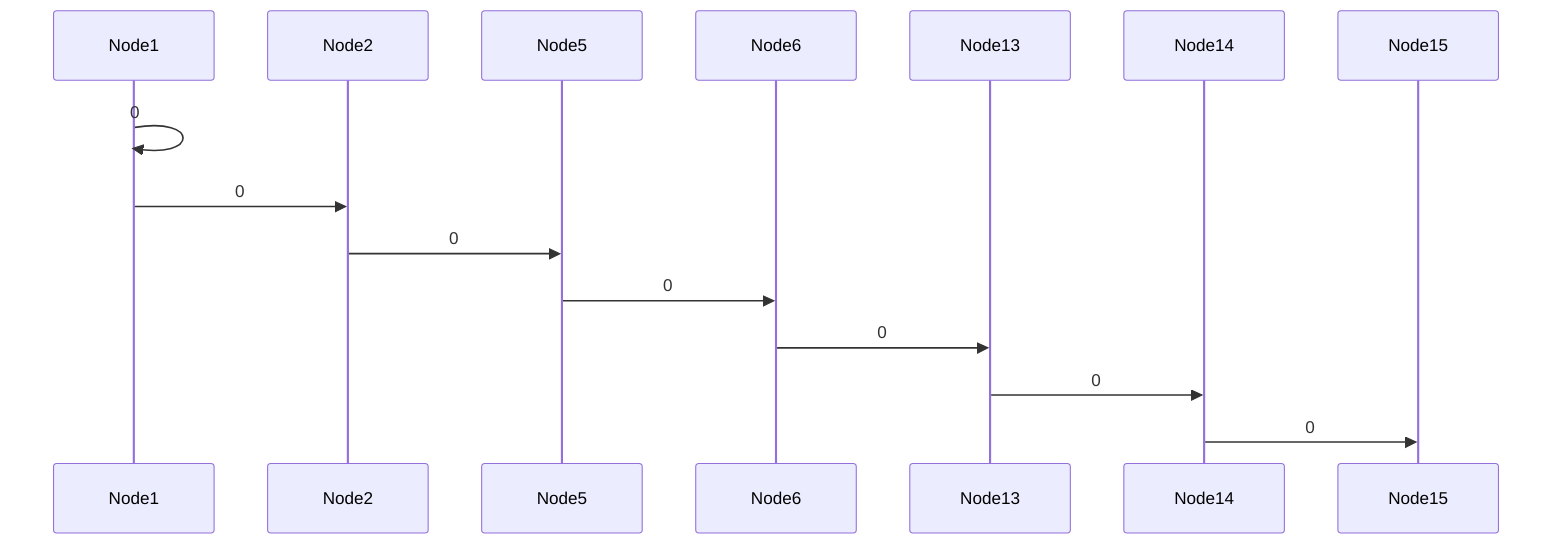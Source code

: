 ﻿sequenceDiagram
Node1->>Node1:0
Node1->>Node2:0
Node2->>Node5:0
Node5->>Node6:0
Node6->>Node13:0
Node13->>Node14:0
Node14->>Node15:0